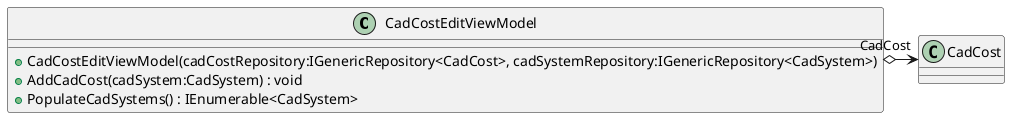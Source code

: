 @startuml
class CadCostEditViewModel {
    + CadCostEditViewModel(cadCostRepository:IGenericRepository<CadCost>, cadSystemRepository:IGenericRepository<CadSystem>)
    + AddCadCost(cadSystem:CadSystem) : void
    + PopulateCadSystems() : IEnumerable<CadSystem>
}
CadCostEditViewModel o-> "CadCost" CadCost
@enduml
